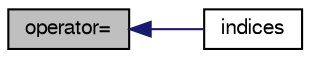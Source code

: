 digraph "operator="
{
  bgcolor="transparent";
  edge [fontname="FreeSans",fontsize="10",labelfontname="FreeSans",labelfontsize="10"];
  node [fontname="FreeSans",fontsize="10",shape=record];
  rankdir="LR";
  Node364 [label="operator=",height=0.2,width=0.4,color="black", fillcolor="grey75", style="filled", fontcolor="black"];
  Node364 -> Node365 [dir="back",color="midnightblue",fontsize="10",style="solid",fontname="FreeSans"];
  Node365 [label="indices",height=0.2,width=0.4,color="black",URL="$a25918.html#af7f267d40dff46ea35f042a1480b1442",tooltip="Return non-const access to the sorted indices. Updated every sort. "];
}
